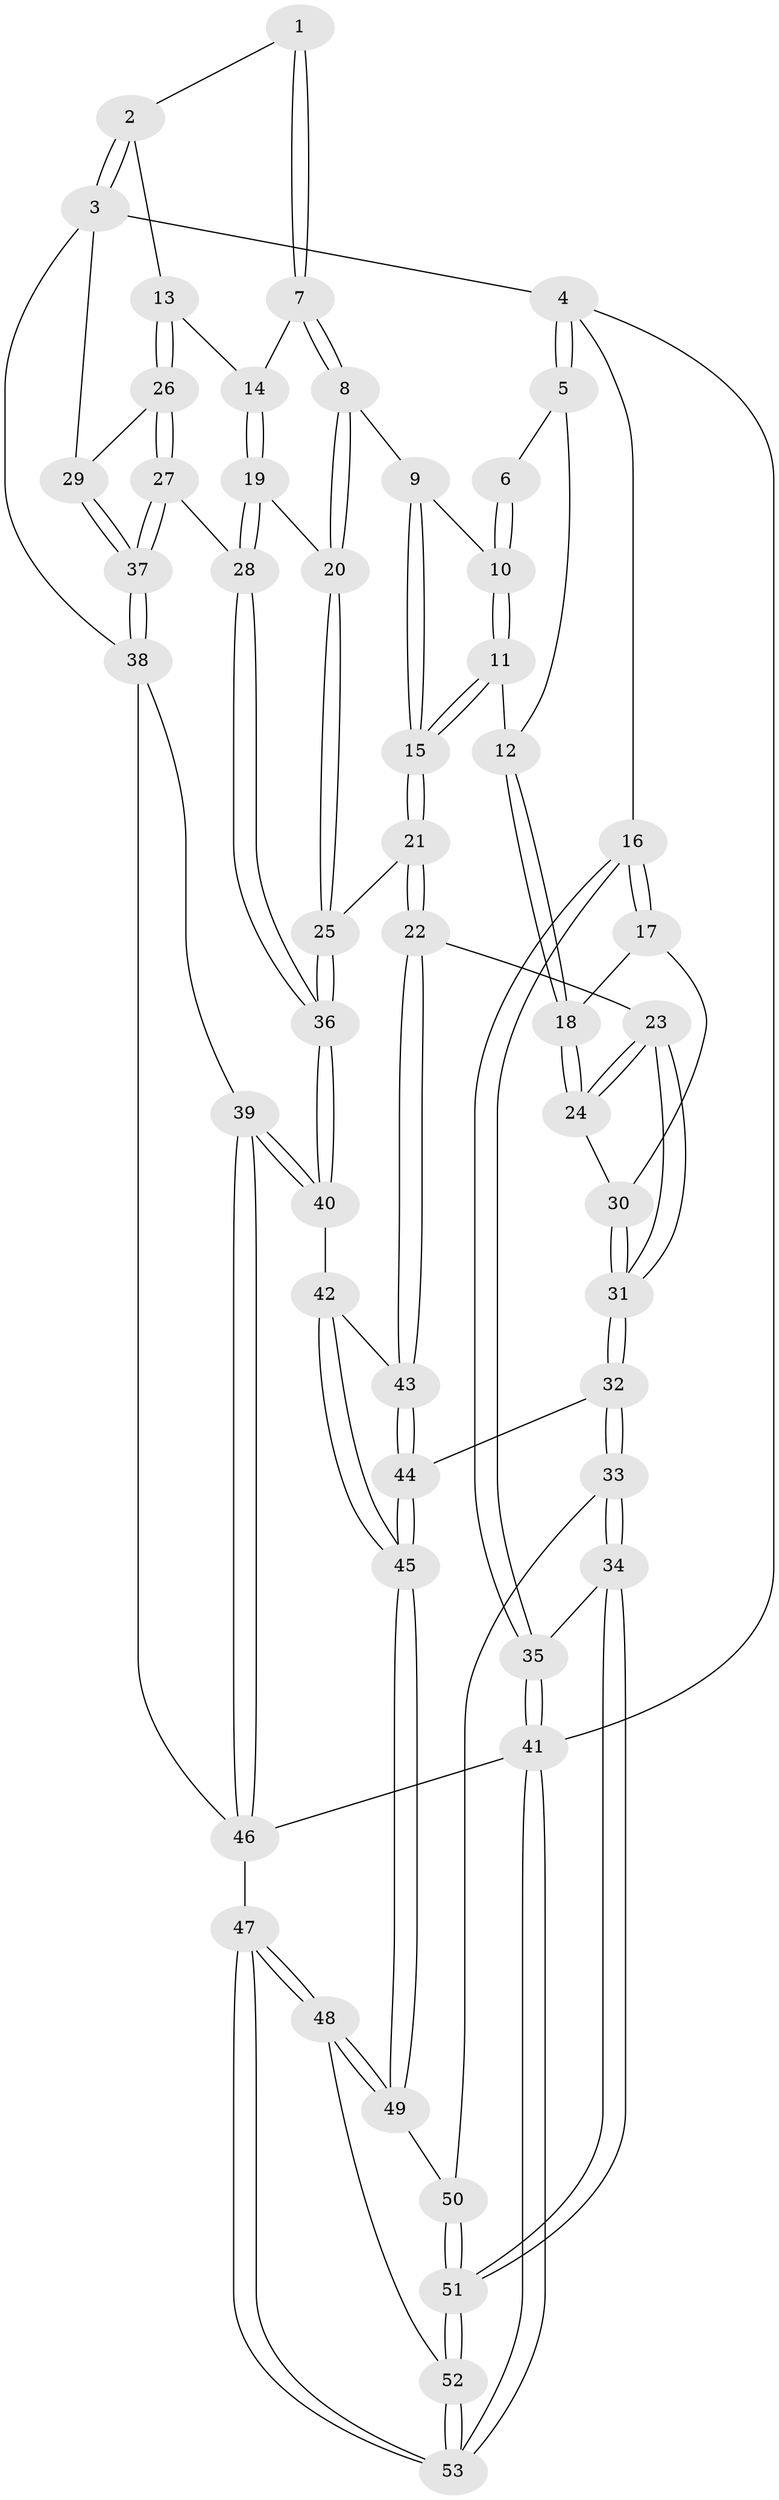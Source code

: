 // coarse degree distribution, {3: 0.16216216216216217, 4: 0.35135135135135137, 5: 0.32432432432432434, 6: 0.13513513513513514, 8: 0.02702702702702703}
// Generated by graph-tools (version 1.1) at 2025/05/03/04/25 22:05:26]
// undirected, 53 vertices, 129 edges
graph export_dot {
graph [start="1"]
  node [color=gray90,style=filled];
  1 [pos="+0.6982299526371238+0"];
  2 [pos="+1+0"];
  3 [pos="+1+0"];
  4 [pos="+0+0"];
  5 [pos="+0.2761490269405271+0"];
  6 [pos="+0.3274944842993386+0"];
  7 [pos="+0.6775288086538849+0.04970089626597046"];
  8 [pos="+0.6049785437759068+0.17085595606793247"];
  9 [pos="+0.5063946210210154+0.16884190215939734"];
  10 [pos="+0.44210918219601025+0.11978455099543436"];
  11 [pos="+0.34528291186469656+0.21328315500642328"];
  12 [pos="+0.2272104217385277+0.1526318889050646"];
  13 [pos="+0.8529618961972143+0.20102917543159465"];
  14 [pos="+0.8229010600705076+0.19391764516306417"];
  15 [pos="+0.40381144623367354+0.33342291328022206"];
  16 [pos="+0+0.12366474150811048"];
  17 [pos="+0+0.1953609566880315"];
  18 [pos="+0.1494039100158927+0.24144638087140644"];
  19 [pos="+0.6692467616148351+0.3100303232535922"];
  20 [pos="+0.6398791609135936+0.29722349968666467"];
  21 [pos="+0.4049428854243086+0.43727597807974344"];
  22 [pos="+0.3877134404949609+0.4531510705183694"];
  23 [pos="+0.24416148832141127+0.46600448763448304"];
  24 [pos="+0.20985001376955228+0.3986556542026679"];
  25 [pos="+0.4598024860482063+0.42746813414542945"];
  26 [pos="+0.9024291324075959+0.2632844873514017"];
  27 [pos="+0.8142669250394263+0.42312587542952673"];
  28 [pos="+0.7792344876121572+0.42612735871273705"];
  29 [pos="+1+0.2561357306222066"];
  30 [pos="+0.025852581236086455+0.3659402771976683"];
  31 [pos="+0.06308011192330826+0.6517426641674644"];
  32 [pos="+0.05597190321973191+0.6605341791726579"];
  33 [pos="+0.03750106645574445+0.6766088522407316"];
  34 [pos="+0.023478153754208066+0.6832254345218941"];
  35 [pos="+0+0.7171854696693545"];
  36 [pos="+0.6909803393943147+0.5399125130208773"];
  37 [pos="+1+0.6492277506755831"];
  38 [pos="+1+0.6588242555963879"];
  39 [pos="+0.8571210360659561+0.7823791685681852"];
  40 [pos="+0.6885496069136432+0.6519795399017433"];
  41 [pos="+0+1"];
  42 [pos="+0.6409921486451354+0.6668375027972591"];
  43 [pos="+0.41149322453216985+0.5153120589781905"];
  44 [pos="+0.4277833911121013+0.7180306879937294"];
  45 [pos="+0.47198361521806853+0.8008747725456046"];
  46 [pos="+0.6872332635840188+1"];
  47 [pos="+0.6393256697252844+1"];
  48 [pos="+0.4927283799570363+0.8836288247618084"];
  49 [pos="+0.46715560238497106+0.8350281818275666"];
  50 [pos="+0.3338736120701605+0.849869876156309"];
  51 [pos="+0.21644848679612846+1"];
  52 [pos="+0.21749196069534898+1"];
  53 [pos="+0.20562062218892166+1"];
  1 -- 2;
  1 -- 7;
  1 -- 7;
  2 -- 3;
  2 -- 3;
  2 -- 13;
  3 -- 4;
  3 -- 29;
  3 -- 38;
  4 -- 5;
  4 -- 5;
  4 -- 16;
  4 -- 41;
  5 -- 6;
  5 -- 12;
  6 -- 10;
  6 -- 10;
  7 -- 8;
  7 -- 8;
  7 -- 14;
  8 -- 9;
  8 -- 20;
  8 -- 20;
  9 -- 10;
  9 -- 15;
  9 -- 15;
  10 -- 11;
  10 -- 11;
  11 -- 12;
  11 -- 15;
  11 -- 15;
  12 -- 18;
  12 -- 18;
  13 -- 14;
  13 -- 26;
  13 -- 26;
  14 -- 19;
  14 -- 19;
  15 -- 21;
  15 -- 21;
  16 -- 17;
  16 -- 17;
  16 -- 35;
  16 -- 35;
  17 -- 18;
  17 -- 30;
  18 -- 24;
  18 -- 24;
  19 -- 20;
  19 -- 28;
  19 -- 28;
  20 -- 25;
  20 -- 25;
  21 -- 22;
  21 -- 22;
  21 -- 25;
  22 -- 23;
  22 -- 43;
  22 -- 43;
  23 -- 24;
  23 -- 24;
  23 -- 31;
  23 -- 31;
  24 -- 30;
  25 -- 36;
  25 -- 36;
  26 -- 27;
  26 -- 27;
  26 -- 29;
  27 -- 28;
  27 -- 37;
  27 -- 37;
  28 -- 36;
  28 -- 36;
  29 -- 37;
  29 -- 37;
  30 -- 31;
  30 -- 31;
  31 -- 32;
  31 -- 32;
  32 -- 33;
  32 -- 33;
  32 -- 44;
  33 -- 34;
  33 -- 34;
  33 -- 50;
  34 -- 35;
  34 -- 51;
  34 -- 51;
  35 -- 41;
  35 -- 41;
  36 -- 40;
  36 -- 40;
  37 -- 38;
  37 -- 38;
  38 -- 39;
  38 -- 46;
  39 -- 40;
  39 -- 40;
  39 -- 46;
  39 -- 46;
  40 -- 42;
  41 -- 53;
  41 -- 53;
  41 -- 46;
  42 -- 43;
  42 -- 45;
  42 -- 45;
  43 -- 44;
  43 -- 44;
  44 -- 45;
  44 -- 45;
  45 -- 49;
  45 -- 49;
  46 -- 47;
  47 -- 48;
  47 -- 48;
  47 -- 53;
  47 -- 53;
  48 -- 49;
  48 -- 49;
  48 -- 52;
  49 -- 50;
  50 -- 51;
  50 -- 51;
  51 -- 52;
  51 -- 52;
  52 -- 53;
  52 -- 53;
}
